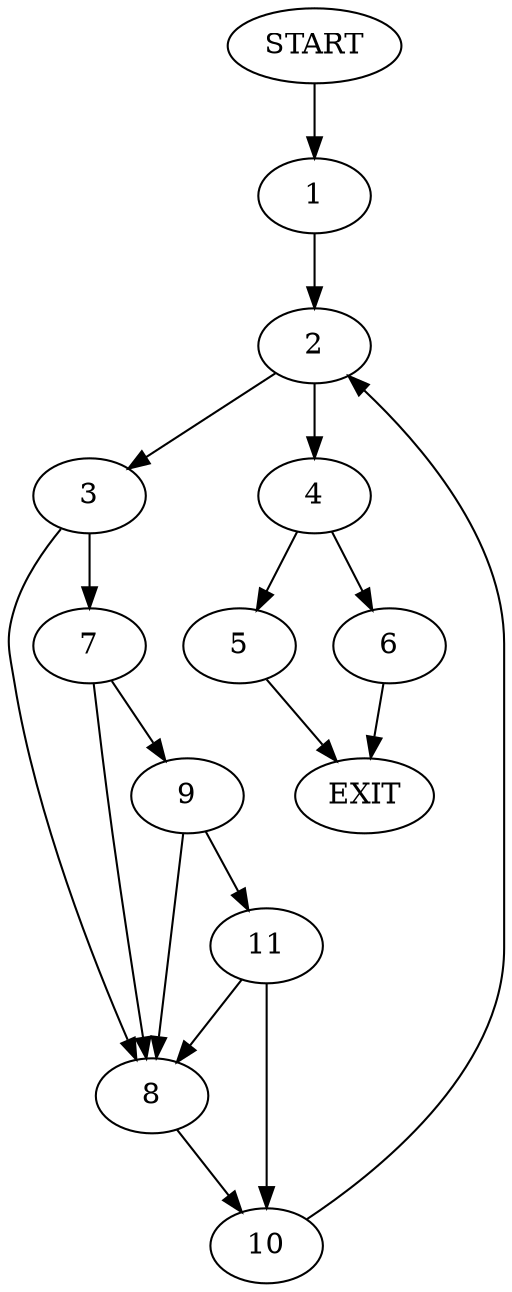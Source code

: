 digraph {
0 [label="START"]
12 [label="EXIT"]
0 -> 1
1 -> 2
2 -> 3
2 -> 4
4 -> 5
4 -> 6
3 -> 7
3 -> 8
7 -> 8
7 -> 9
8 -> 10
9 -> 8
9 -> 11
11 -> 8
11 -> 10
10 -> 2
5 -> 12
6 -> 12
}
